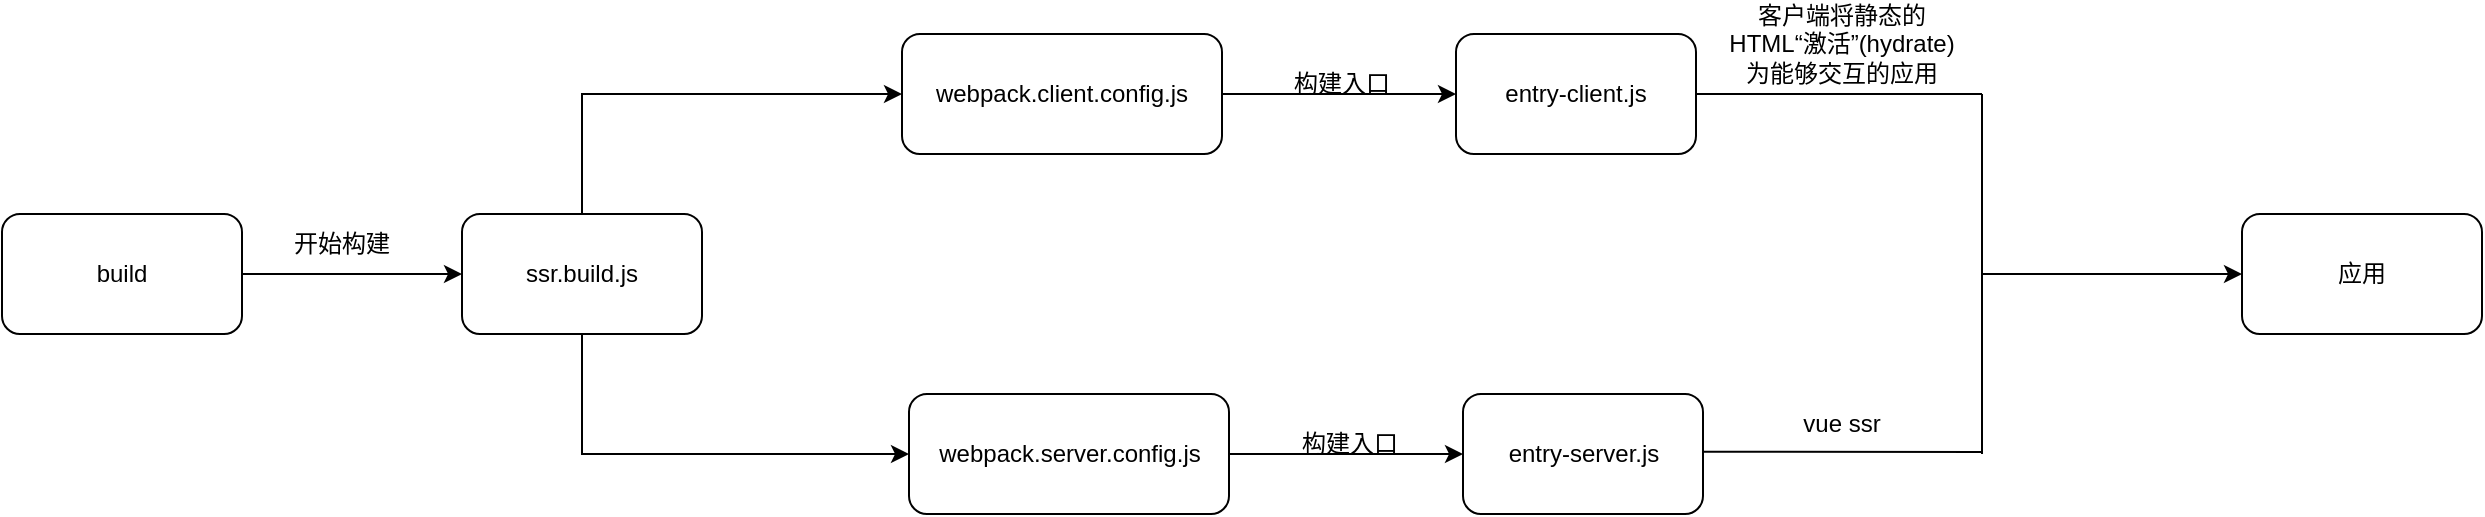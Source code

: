 <mxfile version="23.0.1" type="github">
  <diagram name="第 1 页" id="5eSOIysonCDDHDKz4wgd">
    <mxGraphModel dx="1687" dy="899" grid="1" gridSize="10" guides="1" tooltips="1" connect="1" arrows="1" fold="1" page="1" pageScale="1" pageWidth="827" pageHeight="1169" math="0" shadow="0">
      <root>
        <mxCell id="0" />
        <mxCell id="1" parent="0" />
        <mxCell id="OuUUi9HAKEFotORVy1i9-10" value="" style="edgeStyle=orthogonalEdgeStyle;rounded=0;orthogonalLoop=1;jettySize=auto;html=1;" edge="1" parent="1" source="OuUUi9HAKEFotORVy1i9-2" target="OuUUi9HAKEFotORVy1i9-3">
          <mxGeometry relative="1" as="geometry" />
        </mxCell>
        <mxCell id="OuUUi9HAKEFotORVy1i9-2" value="build" style="rounded=1;whiteSpace=wrap;html=1;" vertex="1" parent="1">
          <mxGeometry x="100" y="410" width="120" height="60" as="geometry" />
        </mxCell>
        <mxCell id="OuUUi9HAKEFotORVy1i9-23" value="" style="edgeStyle=orthogonalEdgeStyle;rounded=0;orthogonalLoop=1;jettySize=auto;html=1;" edge="1" parent="1" source="OuUUi9HAKEFotORVy1i9-3" target="OuUUi9HAKEFotORVy1i9-4">
          <mxGeometry relative="1" as="geometry">
            <Array as="points">
              <mxPoint x="390" y="350" />
            </Array>
          </mxGeometry>
        </mxCell>
        <mxCell id="OuUUi9HAKEFotORVy1i9-3" value="ssr.build.js" style="rounded=1;whiteSpace=wrap;html=1;" vertex="1" parent="1">
          <mxGeometry x="330" y="410" width="120" height="60" as="geometry" />
        </mxCell>
        <mxCell id="OuUUi9HAKEFotORVy1i9-8" value="" style="edgeStyle=orthogonalEdgeStyle;rounded=0;orthogonalLoop=1;jettySize=auto;html=1;" edge="1" parent="1" source="OuUUi9HAKEFotORVy1i9-4" target="OuUUi9HAKEFotORVy1i9-7">
          <mxGeometry relative="1" as="geometry" />
        </mxCell>
        <mxCell id="OuUUi9HAKEFotORVy1i9-4" value="webpack.client.config.js" style="rounded=1;whiteSpace=wrap;html=1;" vertex="1" parent="1">
          <mxGeometry x="550" y="320" width="160" height="60" as="geometry" />
        </mxCell>
        <mxCell id="OuUUi9HAKEFotORVy1i9-7" value="entry-client.js" style="rounded=1;whiteSpace=wrap;html=1;" vertex="1" parent="1">
          <mxGeometry x="827" y="320" width="120" height="60" as="geometry" />
        </mxCell>
        <mxCell id="OuUUi9HAKEFotORVy1i9-9" value="构建入口" style="text;html=1;strokeColor=none;fillColor=none;align=center;verticalAlign=middle;whiteSpace=wrap;rounded=0;" vertex="1" parent="1">
          <mxGeometry x="740" y="330" width="60" height="30" as="geometry" />
        </mxCell>
        <mxCell id="OuUUi9HAKEFotORVy1i9-11" value="开始构建" style="text;html=1;strokeColor=none;fillColor=none;align=center;verticalAlign=middle;whiteSpace=wrap;rounded=0;" vertex="1" parent="1">
          <mxGeometry x="240" y="410" width="60" height="30" as="geometry" />
        </mxCell>
        <mxCell id="OuUUi9HAKEFotORVy1i9-12" value="应用" style="rounded=1;whiteSpace=wrap;html=1;" vertex="1" parent="1">
          <mxGeometry x="1220" y="410" width="120" height="60" as="geometry" />
        </mxCell>
        <mxCell id="OuUUi9HAKEFotORVy1i9-14" value="客户端将静态的 HTML“激活”(hydrate) 为能够交互的应用" style="text;html=1;strokeColor=none;fillColor=none;align=center;verticalAlign=middle;whiteSpace=wrap;rounded=0;" vertex="1" parent="1">
          <mxGeometry x="960" y="310" width="120" height="30" as="geometry" />
        </mxCell>
        <mxCell id="OuUUi9HAKEFotORVy1i9-24" value="" style="endArrow=none;html=1;rounded=0;exitX=1;exitY=0.5;exitDx=0;exitDy=0;" edge="1" parent="1" source="OuUUi9HAKEFotORVy1i9-7">
          <mxGeometry width="50" height="50" relative="1" as="geometry">
            <mxPoint x="1010" y="380" as="sourcePoint" />
            <mxPoint x="1090" y="350" as="targetPoint" />
          </mxGeometry>
        </mxCell>
        <mxCell id="OuUUi9HAKEFotORVy1i9-25" value="" style="endArrow=none;html=1;rounded=0;exitX=1;exitY=0.5;exitDx=0;exitDy=0;" edge="1" parent="1">
          <mxGeometry width="50" height="50" relative="1" as="geometry">
            <mxPoint x="947" y="528.82" as="sourcePoint" />
            <mxPoint x="1090" y="529" as="targetPoint" />
          </mxGeometry>
        </mxCell>
        <mxCell id="OuUUi9HAKEFotORVy1i9-26" value="" style="endArrow=none;html=1;rounded=0;" edge="1" parent="1">
          <mxGeometry width="50" height="50" relative="1" as="geometry">
            <mxPoint x="1090" y="350" as="sourcePoint" />
            <mxPoint x="1090" y="530" as="targetPoint" />
          </mxGeometry>
        </mxCell>
        <mxCell id="OuUUi9HAKEFotORVy1i9-29" value="" style="endArrow=classic;html=1;rounded=0;entryX=0;entryY=0.5;entryDx=0;entryDy=0;" edge="1" parent="1" target="OuUUi9HAKEFotORVy1i9-12">
          <mxGeometry width="50" height="50" relative="1" as="geometry">
            <mxPoint x="1090" y="440" as="sourcePoint" />
            <mxPoint x="1220" y="490" as="targetPoint" />
          </mxGeometry>
        </mxCell>
        <mxCell id="OuUUi9HAKEFotORVy1i9-30" value="" style="edgeStyle=orthogonalEdgeStyle;rounded=0;orthogonalLoop=1;jettySize=auto;html=1;" edge="1" parent="1" source="OuUUi9HAKEFotORVy1i9-31" target="OuUUi9HAKEFotORVy1i9-32">
          <mxGeometry relative="1" as="geometry" />
        </mxCell>
        <mxCell id="OuUUi9HAKEFotORVy1i9-31" value="webpack.server.config.js" style="rounded=1;whiteSpace=wrap;html=1;" vertex="1" parent="1">
          <mxGeometry x="553.5" y="500" width="160" height="60" as="geometry" />
        </mxCell>
        <mxCell id="OuUUi9HAKEFotORVy1i9-32" value="entry-server.js" style="rounded=1;whiteSpace=wrap;html=1;" vertex="1" parent="1">
          <mxGeometry x="830.5" y="500" width="120" height="60" as="geometry" />
        </mxCell>
        <mxCell id="OuUUi9HAKEFotORVy1i9-33" value="构建入口" style="text;html=1;strokeColor=none;fillColor=none;align=center;verticalAlign=middle;whiteSpace=wrap;rounded=0;" vertex="1" parent="1">
          <mxGeometry x="743.5" y="510" width="60" height="30" as="geometry" />
        </mxCell>
        <mxCell id="OuUUi9HAKEFotORVy1i9-34" value="vue ssr" style="text;html=1;strokeColor=none;fillColor=none;align=center;verticalAlign=middle;whiteSpace=wrap;rounded=0;" vertex="1" parent="1">
          <mxGeometry x="990" y="500" width="60" height="30" as="geometry" />
        </mxCell>
        <mxCell id="OuUUi9HAKEFotORVy1i9-35" value="" style="endArrow=classic;html=1;rounded=0;exitX=0.5;exitY=1;exitDx=0;exitDy=0;entryX=0;entryY=0.5;entryDx=0;entryDy=0;" edge="1" parent="1" source="OuUUi9HAKEFotORVy1i9-3" target="OuUUi9HAKEFotORVy1i9-31">
          <mxGeometry width="50" height="50" relative="1" as="geometry">
            <mxPoint x="520" y="790" as="sourcePoint" />
            <mxPoint x="570" y="740" as="targetPoint" />
            <Array as="points">
              <mxPoint x="390" y="530" />
            </Array>
          </mxGeometry>
        </mxCell>
      </root>
    </mxGraphModel>
  </diagram>
</mxfile>
